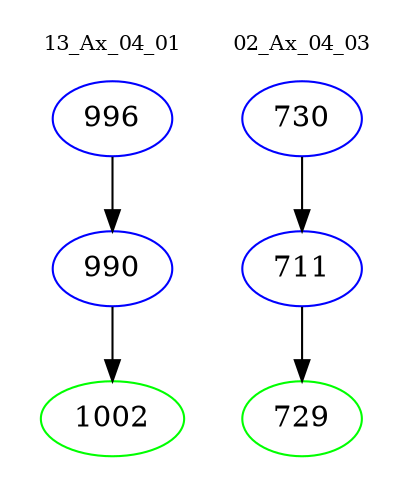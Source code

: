 digraph{
subgraph cluster_0 {
color = white
label = "13_Ax_04_01";
fontsize=10;
T0_996 [label="996", color="blue"]
T0_996 -> T0_990 [color="black"]
T0_990 [label="990", color="blue"]
T0_990 -> T0_1002 [color="black"]
T0_1002 [label="1002", color="green"]
}
subgraph cluster_1 {
color = white
label = "02_Ax_04_03";
fontsize=10;
T1_730 [label="730", color="blue"]
T1_730 -> T1_711 [color="black"]
T1_711 [label="711", color="blue"]
T1_711 -> T1_729 [color="black"]
T1_729 [label="729", color="green"]
}
}
